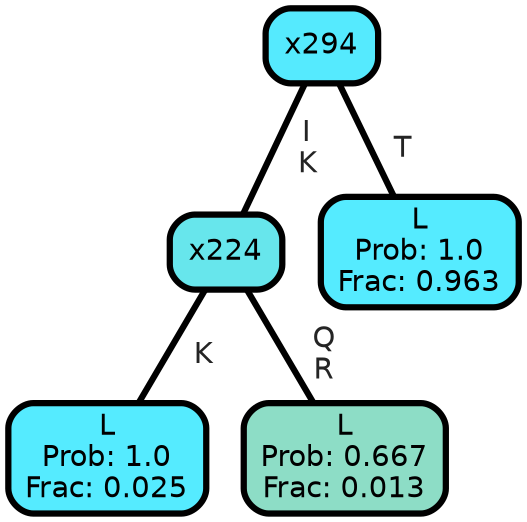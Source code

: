 graph Tree {
node [shape=box, style="filled, rounded",color="black",penwidth="3",fontcolor="black",                 fontname=helvetica] ;
graph [ranksep="0 equally", splines=straight,                 bgcolor=transparent, dpi=200] ;
edge [fontname=helvetica, fontweight=bold,fontcolor=grey14,color=black] ;
0 [label="L
Prob: 1.0
Frac: 0.025", fillcolor="#55ebff"] ;
1 [label="x224", fillcolor="#67e6ec"] ;
2 [label="L
Prob: 0.667
Frac: 0.013", fillcolor="#8dddc6"] ;
3 [label="x294", fillcolor="#55eafe"] ;
4 [label="L
Prob: 1.0
Frac: 0.963", fillcolor="#55ebff"] ;
1 -- 0 [label=" K",penwidth=3] ;
1 -- 2 [label=" Q\n R",penwidth=3] ;
3 -- 1 [label=" I\n K",penwidth=3] ;
3 -- 4 [label=" T",penwidth=3] ;
{rank = same;}}